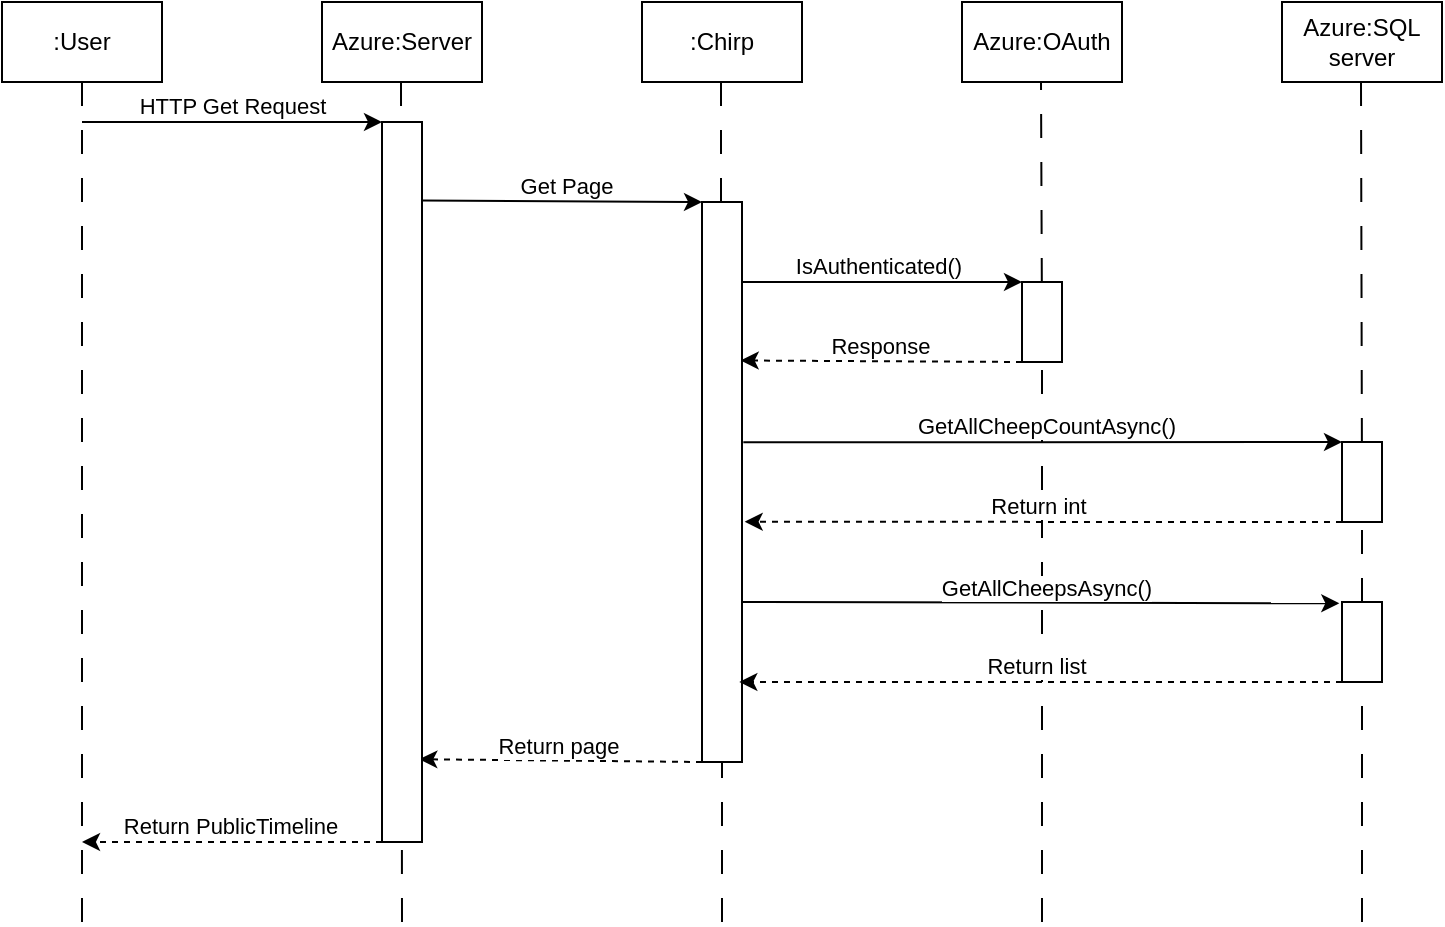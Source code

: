 <mxfile version="22.1.11" type="device">
  <diagram name="Side-1" id="iAj8GJXli-6HWio7hjrs">
    <mxGraphModel dx="794" dy="412" grid="1" gridSize="10" guides="1" tooltips="1" connect="0" arrows="1" fold="1" page="1" pageScale="1" pageWidth="827" pageHeight="1169" math="0" shadow="0">
      <root>
        <mxCell id="0" />
        <mxCell id="1" parent="0" />
        <mxCell id="SNHWbEER7JOS9_rvcUcZ-5" value=":User" style="rounded=0;whiteSpace=wrap;html=1;" vertex="1" parent="1">
          <mxGeometry y="20" width="80" height="40" as="geometry" />
        </mxCell>
        <mxCell id="SNHWbEER7JOS9_rvcUcZ-7" value="Azure:Server" style="rounded=0;whiteSpace=wrap;html=1;" vertex="1" parent="1">
          <mxGeometry x="160" y="20" width="80" height="40" as="geometry" />
        </mxCell>
        <mxCell id="SNHWbEER7JOS9_rvcUcZ-8" value=":Chirp" style="rounded=0;whiteSpace=wrap;html=1;" vertex="1" parent="1">
          <mxGeometry x="320" y="20" width="80" height="40" as="geometry" />
        </mxCell>
        <mxCell id="SNHWbEER7JOS9_rvcUcZ-9" value="Azure:OAuth" style="rounded=0;whiteSpace=wrap;html=1;" vertex="1" parent="1">
          <mxGeometry x="480" y="20" width="80" height="40" as="geometry" />
        </mxCell>
        <mxCell id="SNHWbEER7JOS9_rvcUcZ-10" value="Azure:SQL server" style="rounded=0;whiteSpace=wrap;html=1;" vertex="1" parent="1">
          <mxGeometry x="640" y="20" width="80" height="40" as="geometry" />
        </mxCell>
        <mxCell id="SNHWbEER7JOS9_rvcUcZ-11" value="" style="endArrow=none;dashed=1;html=1;rounded=0;entryX=0.5;entryY=1;entryDx=0;entryDy=0;dashPattern=12 12;" edge="1" parent="1" target="SNHWbEER7JOS9_rvcUcZ-5">
          <mxGeometry width="50" height="50" relative="1" as="geometry">
            <mxPoint x="40" y="480" as="sourcePoint" />
            <mxPoint x="380" y="180" as="targetPoint" />
          </mxGeometry>
        </mxCell>
        <mxCell id="SNHWbEER7JOS9_rvcUcZ-12" value="" style="endArrow=none;dashed=1;html=1;rounded=0;entryX=0.5;entryY=1;entryDx=0;entryDy=0;dashPattern=12 12;" edge="1" parent="1" source="SNHWbEER7JOS9_rvcUcZ-42">
          <mxGeometry width="50" height="50" relative="1" as="geometry">
            <mxPoint x="679.5" y="400" as="sourcePoint" />
            <mxPoint x="679.5" y="60" as="targetPoint" />
          </mxGeometry>
        </mxCell>
        <mxCell id="SNHWbEER7JOS9_rvcUcZ-13" value="" style="endArrow=none;dashed=1;html=1;rounded=0;entryX=0.5;entryY=1;entryDx=0;entryDy=0;dashPattern=12 12;" edge="1" parent="1">
          <mxGeometry width="50" height="50" relative="1" as="geometry">
            <mxPoint x="359.5" y="120" as="sourcePoint" />
            <mxPoint x="359.5" y="60" as="targetPoint" />
            <Array as="points" />
          </mxGeometry>
        </mxCell>
        <mxCell id="SNHWbEER7JOS9_rvcUcZ-14" value="" style="endArrow=none;dashed=1;html=1;rounded=0;entryX=0.5;entryY=1;entryDx=0;entryDy=0;dashPattern=12 12;" edge="1" parent="1">
          <mxGeometry width="50" height="50" relative="1" as="geometry">
            <mxPoint x="519.917" y="160" as="sourcePoint" />
            <mxPoint x="519.5" y="60" as="targetPoint" />
          </mxGeometry>
        </mxCell>
        <mxCell id="SNHWbEER7JOS9_rvcUcZ-15" value="" style="endArrow=none;dashed=1;html=1;rounded=0;entryX=0.5;entryY=1;entryDx=0;entryDy=0;dashPattern=12 12;" edge="1" parent="1">
          <mxGeometry width="50" height="50" relative="1" as="geometry">
            <mxPoint x="200" y="480" as="sourcePoint" />
            <mxPoint x="199.5" y="60" as="targetPoint" />
          </mxGeometry>
        </mxCell>
        <mxCell id="SNHWbEER7JOS9_rvcUcZ-16" value="" style="endArrow=classic;html=1;rounded=0;entryX=0;entryY=0;entryDx=0;entryDy=0;" edge="1" parent="1" target="SNHWbEER7JOS9_rvcUcZ-32">
          <mxGeometry width="50" height="50" relative="1" as="geometry">
            <mxPoint x="40" y="80" as="sourcePoint" />
            <mxPoint x="200" y="80" as="targetPoint" />
          </mxGeometry>
        </mxCell>
        <mxCell id="SNHWbEER7JOS9_rvcUcZ-17" value="HTTP Get Request" style="edgeLabel;html=1;align=center;verticalAlign=middle;resizable=0;points=[];" vertex="1" connectable="0" parent="SNHWbEER7JOS9_rvcUcZ-16">
          <mxGeometry x="-0.01" y="2" relative="1" as="geometry">
            <mxPoint y="-6" as="offset" />
          </mxGeometry>
        </mxCell>
        <mxCell id="SNHWbEER7JOS9_rvcUcZ-18" value="" style="endArrow=classic;html=1;rounded=0;entryX=0;entryY=0;entryDx=0;entryDy=0;" edge="1" parent="1" target="SNHWbEER7JOS9_rvcUcZ-33">
          <mxGeometry width="50" height="50" relative="1" as="geometry">
            <mxPoint x="370" y="160" as="sourcePoint" />
            <mxPoint x="360" y="120" as="targetPoint" />
          </mxGeometry>
        </mxCell>
        <mxCell id="SNHWbEER7JOS9_rvcUcZ-19" value="IsAuthenticated()" style="edgeLabel;html=1;align=center;verticalAlign=middle;resizable=0;points=[];" vertex="1" connectable="0" parent="SNHWbEER7JOS9_rvcUcZ-18">
          <mxGeometry x="-0.035" y="-1" relative="1" as="geometry">
            <mxPoint y="-9" as="offset" />
          </mxGeometry>
        </mxCell>
        <mxCell id="SNHWbEER7JOS9_rvcUcZ-20" value="" style="endArrow=classic;html=1;rounded=0;strokeColor=default;dashed=1;entryX=0.967;entryY=0.283;entryDx=0;entryDy=0;entryPerimeter=0;exitX=0;exitY=1;exitDx=0;exitDy=0;" edge="1" parent="1" source="SNHWbEER7JOS9_rvcUcZ-33" target="SNHWbEER7JOS9_rvcUcZ-35">
          <mxGeometry width="50" height="50" relative="1" as="geometry">
            <mxPoint x="360" y="160" as="sourcePoint" />
            <mxPoint x="210" y="160" as="targetPoint" />
          </mxGeometry>
        </mxCell>
        <mxCell id="SNHWbEER7JOS9_rvcUcZ-21" value="Response" style="edgeLabel;html=1;align=center;verticalAlign=middle;resizable=0;points=[];" vertex="1" connectable="0" parent="SNHWbEER7JOS9_rvcUcZ-20">
          <mxGeometry x="0.017" y="-2" relative="1" as="geometry">
            <mxPoint y="-6" as="offset" />
          </mxGeometry>
        </mxCell>
        <mxCell id="SNHWbEER7JOS9_rvcUcZ-22" value="" style="endArrow=classic;html=1;rounded=0;exitX=1;exitY=0.109;exitDx=0;exitDy=0;exitPerimeter=0;entryX=0;entryY=0;entryDx=0;entryDy=0;" edge="1" parent="1" source="SNHWbEER7JOS9_rvcUcZ-32" target="SNHWbEER7JOS9_rvcUcZ-35">
          <mxGeometry width="50" height="50" relative="1" as="geometry">
            <mxPoint x="200" y="200" as="sourcePoint" />
            <mxPoint x="520" y="200" as="targetPoint" />
          </mxGeometry>
        </mxCell>
        <mxCell id="SNHWbEER7JOS9_rvcUcZ-48" value="Get Page" style="edgeLabel;html=1;align=center;verticalAlign=middle;resizable=0;points=[];" vertex="1" connectable="0" parent="SNHWbEER7JOS9_rvcUcZ-22">
          <mxGeometry x="0.019" y="2" relative="1" as="geometry">
            <mxPoint y="-6" as="offset" />
          </mxGeometry>
        </mxCell>
        <mxCell id="SNHWbEER7JOS9_rvcUcZ-28" value="" style="endArrow=classic;html=1;rounded=0;strokeColor=default;dashed=1;entryX=0.933;entryY=0.885;entryDx=0;entryDy=0;entryPerimeter=0;exitX=0;exitY=1;exitDx=0;exitDy=0;" edge="1" parent="1" source="SNHWbEER7JOS9_rvcUcZ-35" target="SNHWbEER7JOS9_rvcUcZ-32">
          <mxGeometry width="50" height="50" relative="1" as="geometry">
            <mxPoint x="520" y="320" as="sourcePoint" />
            <mxPoint x="200" y="320" as="targetPoint" />
          </mxGeometry>
        </mxCell>
        <mxCell id="SNHWbEER7JOS9_rvcUcZ-29" value="Return page" style="edgeLabel;html=1;align=center;verticalAlign=middle;resizable=0;points=[];" vertex="1" connectable="0" parent="SNHWbEER7JOS9_rvcUcZ-28">
          <mxGeometry x="0.017" y="-2" relative="1" as="geometry">
            <mxPoint y="-6" as="offset" />
          </mxGeometry>
        </mxCell>
        <mxCell id="SNHWbEER7JOS9_rvcUcZ-30" value="" style="endArrow=classic;html=1;rounded=0;strokeColor=default;dashed=1;exitX=0;exitY=1;exitDx=0;exitDy=0;" edge="1" parent="1" source="SNHWbEER7JOS9_rvcUcZ-32">
          <mxGeometry width="50" height="50" relative="1" as="geometry">
            <mxPoint x="200" y="360" as="sourcePoint" />
            <mxPoint x="40" y="440" as="targetPoint" />
          </mxGeometry>
        </mxCell>
        <mxCell id="SNHWbEER7JOS9_rvcUcZ-31" value="Return PublicTimeline" style="edgeLabel;html=1;align=center;verticalAlign=middle;resizable=0;points=[];" vertex="1" connectable="0" parent="SNHWbEER7JOS9_rvcUcZ-30">
          <mxGeometry x="0.017" y="-2" relative="1" as="geometry">
            <mxPoint y="-6" as="offset" />
          </mxGeometry>
        </mxCell>
        <mxCell id="SNHWbEER7JOS9_rvcUcZ-32" value="" style="rounded=0;whiteSpace=wrap;html=1;" vertex="1" parent="1">
          <mxGeometry x="190" y="80" width="20" height="360" as="geometry" />
        </mxCell>
        <mxCell id="SNHWbEER7JOS9_rvcUcZ-34" value="" style="endArrow=none;dashed=1;html=1;rounded=0;entryX=0.5;entryY=1;entryDx=0;entryDy=0;dashPattern=12 12;" edge="1" parent="1">
          <mxGeometry width="50" height="50" relative="1" as="geometry">
            <mxPoint x="520" y="480" as="sourcePoint" />
            <mxPoint x="520" y="200" as="targetPoint" />
          </mxGeometry>
        </mxCell>
        <mxCell id="SNHWbEER7JOS9_rvcUcZ-33" value="" style="rounded=0;whiteSpace=wrap;html=1;" vertex="1" parent="1">
          <mxGeometry x="510" y="160" width="20" height="40" as="geometry" />
        </mxCell>
        <mxCell id="SNHWbEER7JOS9_rvcUcZ-37" value="" style="endArrow=none;dashed=1;html=1;rounded=0;entryX=0.5;entryY=1;entryDx=0;entryDy=0;dashPattern=12 12;" edge="1" parent="1" target="SNHWbEER7JOS9_rvcUcZ-36">
          <mxGeometry width="50" height="50" relative="1" as="geometry">
            <mxPoint x="680" y="480" as="sourcePoint" />
            <mxPoint x="679.5" y="60" as="targetPoint" />
          </mxGeometry>
        </mxCell>
        <mxCell id="SNHWbEER7JOS9_rvcUcZ-36" value="" style="rounded=0;whiteSpace=wrap;html=1;" vertex="1" parent="1">
          <mxGeometry x="670" y="320" width="20" height="40" as="geometry" />
        </mxCell>
        <mxCell id="SNHWbEER7JOS9_rvcUcZ-41" value="" style="endArrow=none;dashed=1;html=1;rounded=0;entryX=0.5;entryY=1;entryDx=0;entryDy=0;dashPattern=12 12;" edge="1" parent="1" target="SNHWbEER7JOS9_rvcUcZ-35">
          <mxGeometry width="50" height="50" relative="1" as="geometry">
            <mxPoint x="360" y="480" as="sourcePoint" />
            <mxPoint x="460" y="60" as="targetPoint" />
          </mxGeometry>
        </mxCell>
        <mxCell id="SNHWbEER7JOS9_rvcUcZ-35" value="" style="rounded=0;whiteSpace=wrap;html=1;" vertex="1" parent="1">
          <mxGeometry x="350" y="120" width="20" height="280" as="geometry" />
        </mxCell>
        <mxCell id="SNHWbEER7JOS9_rvcUcZ-24" value="" style="endArrow=classic;html=1;rounded=0;entryX=0;entryY=0;entryDx=0;entryDy=0;exitX=1.067;exitY=0.712;exitDx=0;exitDy=0;exitPerimeter=0;" edge="1" parent="1">
          <mxGeometry width="50" height="50" relative="1" as="geometry">
            <mxPoint x="370.0" y="320" as="sourcePoint" />
            <mxPoint x="668.66" y="320.64" as="targetPoint" />
          </mxGeometry>
        </mxCell>
        <mxCell id="SNHWbEER7JOS9_rvcUcZ-25" value="GetAllCheepsAsync()" style="edgeLabel;html=1;align=center;verticalAlign=middle;resizable=0;points=[];" vertex="1" connectable="0" parent="SNHWbEER7JOS9_rvcUcZ-24">
          <mxGeometry x="0.013" relative="1" as="geometry">
            <mxPoint y="-8" as="offset" />
          </mxGeometry>
        </mxCell>
        <mxCell id="SNHWbEER7JOS9_rvcUcZ-26" value="" style="endArrow=classic;html=1;rounded=0;strokeColor=default;dashed=1;entryX=0.933;entryY=0.857;entryDx=0;entryDy=0;entryPerimeter=0;exitX=0;exitY=1;exitDx=0;exitDy=0;" edge="1" parent="1" source="SNHWbEER7JOS9_rvcUcZ-36" target="SNHWbEER7JOS9_rvcUcZ-35">
          <mxGeometry width="50" height="50" relative="1" as="geometry">
            <mxPoint x="680" y="280" as="sourcePoint" />
            <mxPoint x="520" y="280" as="targetPoint" />
          </mxGeometry>
        </mxCell>
        <mxCell id="SNHWbEER7JOS9_rvcUcZ-27" value="Return list" style="edgeLabel;html=1;align=center;verticalAlign=middle;resizable=0;points=[];" vertex="1" connectable="0" parent="SNHWbEER7JOS9_rvcUcZ-26">
          <mxGeometry x="0.017" y="-2" relative="1" as="geometry">
            <mxPoint y="-6" as="offset" />
          </mxGeometry>
        </mxCell>
        <mxCell id="SNHWbEER7JOS9_rvcUcZ-43" value="" style="endArrow=none;dashed=1;html=1;rounded=0;entryX=0.5;entryY=1;entryDx=0;entryDy=0;dashPattern=12 12;" edge="1" parent="1" source="SNHWbEER7JOS9_rvcUcZ-36" target="SNHWbEER7JOS9_rvcUcZ-42">
          <mxGeometry width="50" height="50" relative="1" as="geometry">
            <mxPoint x="680" y="320" as="sourcePoint" />
            <mxPoint x="679.5" y="60" as="targetPoint" />
          </mxGeometry>
        </mxCell>
        <mxCell id="SNHWbEER7JOS9_rvcUcZ-42" value="" style="rounded=0;whiteSpace=wrap;html=1;" vertex="1" parent="1">
          <mxGeometry x="670" y="240" width="20" height="40" as="geometry" />
        </mxCell>
        <mxCell id="SNHWbEER7JOS9_rvcUcZ-44" value="" style="endArrow=classic;html=1;rounded=0;entryX=0;entryY=0;entryDx=0;entryDy=0;exitX=1.033;exitY=0.429;exitDx=0;exitDy=0;exitPerimeter=0;" edge="1" parent="1" source="SNHWbEER7JOS9_rvcUcZ-35" target="SNHWbEER7JOS9_rvcUcZ-42">
          <mxGeometry width="50" height="50" relative="1" as="geometry">
            <mxPoint x="370" y="240" as="sourcePoint" />
            <mxPoint x="669" y="241" as="targetPoint" />
          </mxGeometry>
        </mxCell>
        <mxCell id="SNHWbEER7JOS9_rvcUcZ-45" value="GetAllCheepCountAsync()" style="edgeLabel;html=1;align=center;verticalAlign=middle;resizable=0;points=[];" vertex="1" connectable="0" parent="SNHWbEER7JOS9_rvcUcZ-44">
          <mxGeometry x="0.013" relative="1" as="geometry">
            <mxPoint y="-8" as="offset" />
          </mxGeometry>
        </mxCell>
        <mxCell id="SNHWbEER7JOS9_rvcUcZ-46" value="" style="endArrow=classic;html=1;rounded=0;strokeColor=default;dashed=1;entryX=1.067;entryY=0.571;entryDx=0;entryDy=0;entryPerimeter=0;exitX=0;exitY=1;exitDx=0;exitDy=0;" edge="1" parent="1" source="SNHWbEER7JOS9_rvcUcZ-42" target="SNHWbEER7JOS9_rvcUcZ-35">
          <mxGeometry width="50" height="50" relative="1" as="geometry">
            <mxPoint x="671" y="280" as="sourcePoint" />
            <mxPoint x="370" y="280" as="targetPoint" />
          </mxGeometry>
        </mxCell>
        <mxCell id="SNHWbEER7JOS9_rvcUcZ-47" value="Return int" style="edgeLabel;html=1;align=center;verticalAlign=middle;resizable=0;points=[];" vertex="1" connectable="0" parent="SNHWbEER7JOS9_rvcUcZ-46">
          <mxGeometry x="0.017" y="-2" relative="1" as="geometry">
            <mxPoint y="-6" as="offset" />
          </mxGeometry>
        </mxCell>
      </root>
    </mxGraphModel>
  </diagram>
</mxfile>
